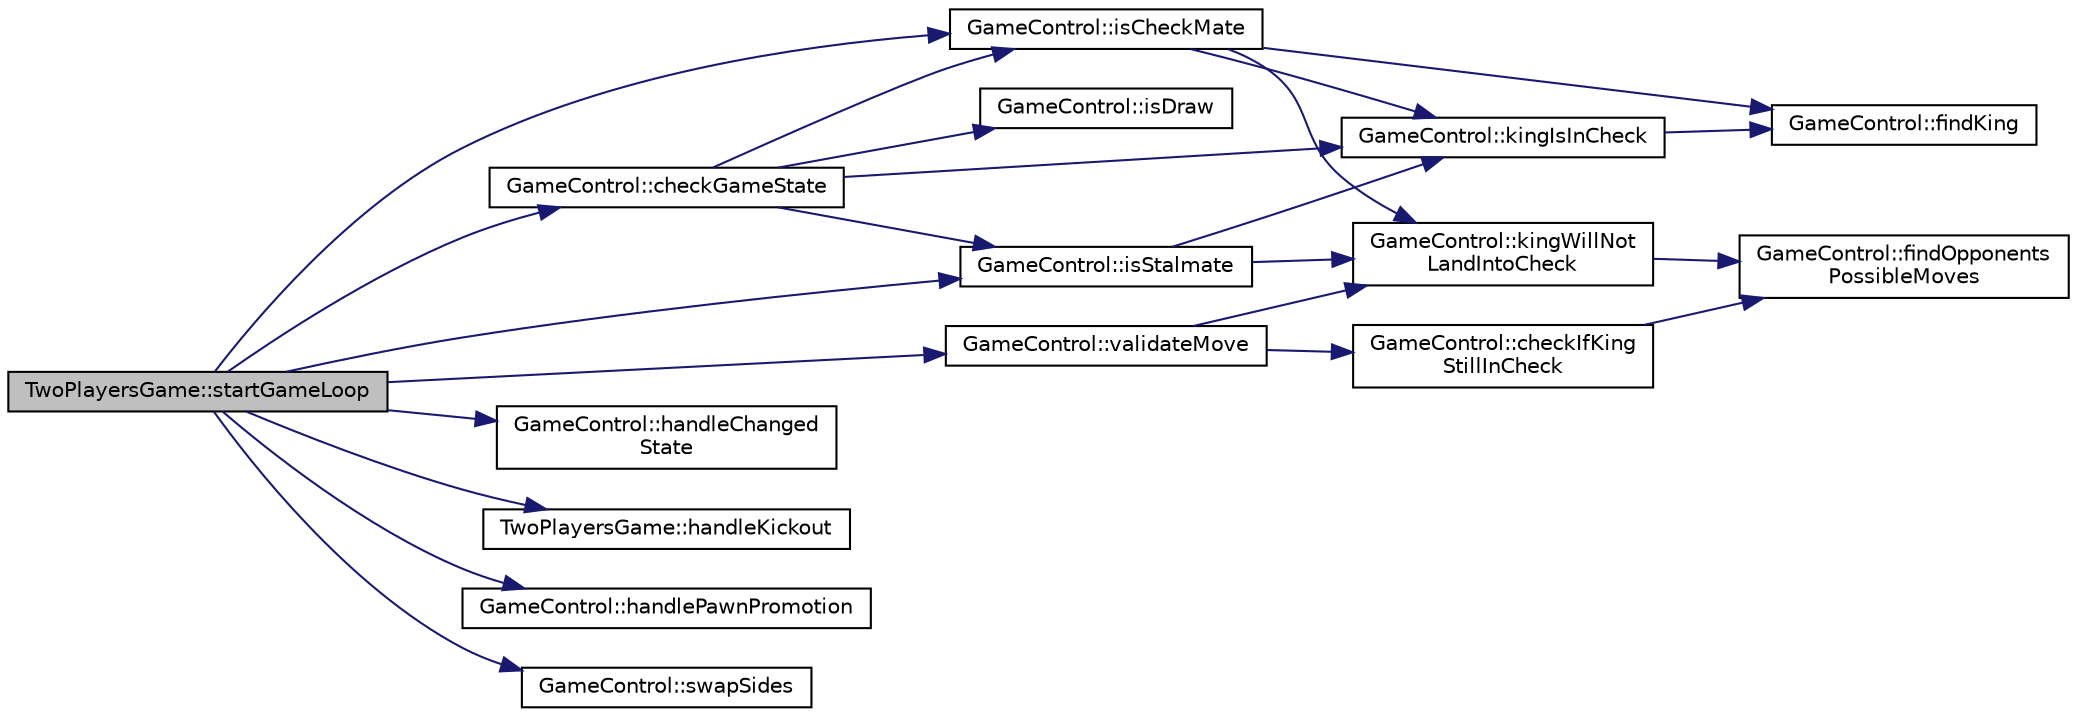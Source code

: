 digraph "TwoPlayersGame::startGameLoop"
{
 // LATEX_PDF_SIZE
  edge [fontname="Helvetica",fontsize="10",labelfontname="Helvetica",labelfontsize="10"];
  node [fontname="Helvetica",fontsize="10",shape=record];
  rankdir="LR";
  Node1 [label="TwoPlayersGame::startGameLoop",height=0.2,width=0.4,color="black", fillcolor="grey75", style="filled", fontcolor="black",tooltip=" "];
  Node1 -> Node2 [color="midnightblue",fontsize="10",style="solid",fontname="Helvetica"];
  Node2 [label="GameControl::checkGameState",height=0.2,width=0.4,color="black", fillcolor="white", style="filled",URL="$classGameControl.html#a159ae656cd8355720c43abd87be19ab4",tooltip=" "];
  Node2 -> Node3 [color="midnightblue",fontsize="10",style="solid",fontname="Helvetica"];
  Node3 [label="GameControl::isCheckMate",height=0.2,width=0.4,color="black", fillcolor="white", style="filled",URL="$classGameControl.html#ad05da1b6e05ca3b5d1c21aa46e802009",tooltip=" "];
  Node3 -> Node4 [color="midnightblue",fontsize="10",style="solid",fontname="Helvetica"];
  Node4 [label="GameControl::findKing",height=0.2,width=0.4,color="black", fillcolor="white", style="filled",URL="$classGameControl.html#af0b86a53936316f187f47ae8cd9cf7ff",tooltip=" "];
  Node3 -> Node5 [color="midnightblue",fontsize="10",style="solid",fontname="Helvetica"];
  Node5 [label="GameControl::kingIsInCheck",height=0.2,width=0.4,color="black", fillcolor="white", style="filled",URL="$classGameControl.html#a986588f1da0318a842d76c1093a4849c",tooltip=" "];
  Node5 -> Node4 [color="midnightblue",fontsize="10",style="solid",fontname="Helvetica"];
  Node3 -> Node6 [color="midnightblue",fontsize="10",style="solid",fontname="Helvetica"];
  Node6 [label="GameControl::kingWillNot\lLandIntoCheck",height=0.2,width=0.4,color="black", fillcolor="white", style="filled",URL="$classGameControl.html#a4b99a501a7e74823a89177ab92c790a7",tooltip=" "];
  Node6 -> Node7 [color="midnightblue",fontsize="10",style="solid",fontname="Helvetica"];
  Node7 [label="GameControl::findOpponents\lPossibleMoves",height=0.2,width=0.4,color="black", fillcolor="white", style="filled",URL="$classGameControl.html#ac0cc19758e3eda05b3a06c4c10fd8990",tooltip=" "];
  Node2 -> Node8 [color="midnightblue",fontsize="10",style="solid",fontname="Helvetica"];
  Node8 [label="GameControl::isDraw",height=0.2,width=0.4,color="black", fillcolor="white", style="filled",URL="$classGameControl.html#a1b5231e42e6997412f5aa84e93c6f741",tooltip=" "];
  Node2 -> Node9 [color="midnightblue",fontsize="10",style="solid",fontname="Helvetica"];
  Node9 [label="GameControl::isStalmate",height=0.2,width=0.4,color="black", fillcolor="white", style="filled",URL="$classGameControl.html#a4915cf9a7b2129dbb8a161fcc773e110",tooltip=" "];
  Node9 -> Node5 [color="midnightblue",fontsize="10",style="solid",fontname="Helvetica"];
  Node9 -> Node6 [color="midnightblue",fontsize="10",style="solid",fontname="Helvetica"];
  Node2 -> Node5 [color="midnightblue",fontsize="10",style="solid",fontname="Helvetica"];
  Node1 -> Node10 [color="midnightblue",fontsize="10",style="solid",fontname="Helvetica"];
  Node10 [label="GameControl::handleChanged\lState",height=0.2,width=0.4,color="black", fillcolor="white", style="filled",URL="$classGameControl.html#a58efca6509fb73484a6a95fa5e4151c3",tooltip=" "];
  Node1 -> Node11 [color="midnightblue",fontsize="10",style="solid",fontname="Helvetica"];
  Node11 [label="TwoPlayersGame::handleKickout",height=0.2,width=0.4,color="black", fillcolor="white", style="filled",URL="$classTwoPlayersGame.html#a36b3349fedd9f4084fa0e91838971dea",tooltip=" "];
  Node1 -> Node12 [color="midnightblue",fontsize="10",style="solid",fontname="Helvetica"];
  Node12 [label="GameControl::handlePawnPromotion",height=0.2,width=0.4,color="black", fillcolor="white", style="filled",URL="$classGameControl.html#a34df80a2cea98ae0184055affff5cf2f",tooltip=" "];
  Node1 -> Node3 [color="midnightblue",fontsize="10",style="solid",fontname="Helvetica"];
  Node1 -> Node9 [color="midnightblue",fontsize="10",style="solid",fontname="Helvetica"];
  Node1 -> Node13 [color="midnightblue",fontsize="10",style="solid",fontname="Helvetica"];
  Node13 [label="GameControl::swapSides",height=0.2,width=0.4,color="black", fillcolor="white", style="filled",URL="$classGameControl.html#a5b8409fc71f56c22bbfb4f68cbad2834",tooltip=" "];
  Node1 -> Node14 [color="midnightblue",fontsize="10",style="solid",fontname="Helvetica"];
  Node14 [label="GameControl::validateMove",height=0.2,width=0.4,color="black", fillcolor="white", style="filled",URL="$classGameControl.html#ac993bb15702859b5ca431c6c075a97a8",tooltip=" "];
  Node14 -> Node15 [color="midnightblue",fontsize="10",style="solid",fontname="Helvetica"];
  Node15 [label="GameControl::checkIfKing\lStillInCheck",height=0.2,width=0.4,color="black", fillcolor="white", style="filled",URL="$classGameControl.html#a39241d38bd3d5dd3a159221b2fdfe6fb",tooltip=" "];
  Node15 -> Node7 [color="midnightblue",fontsize="10",style="solid",fontname="Helvetica"];
  Node14 -> Node6 [color="midnightblue",fontsize="10",style="solid",fontname="Helvetica"];
}
